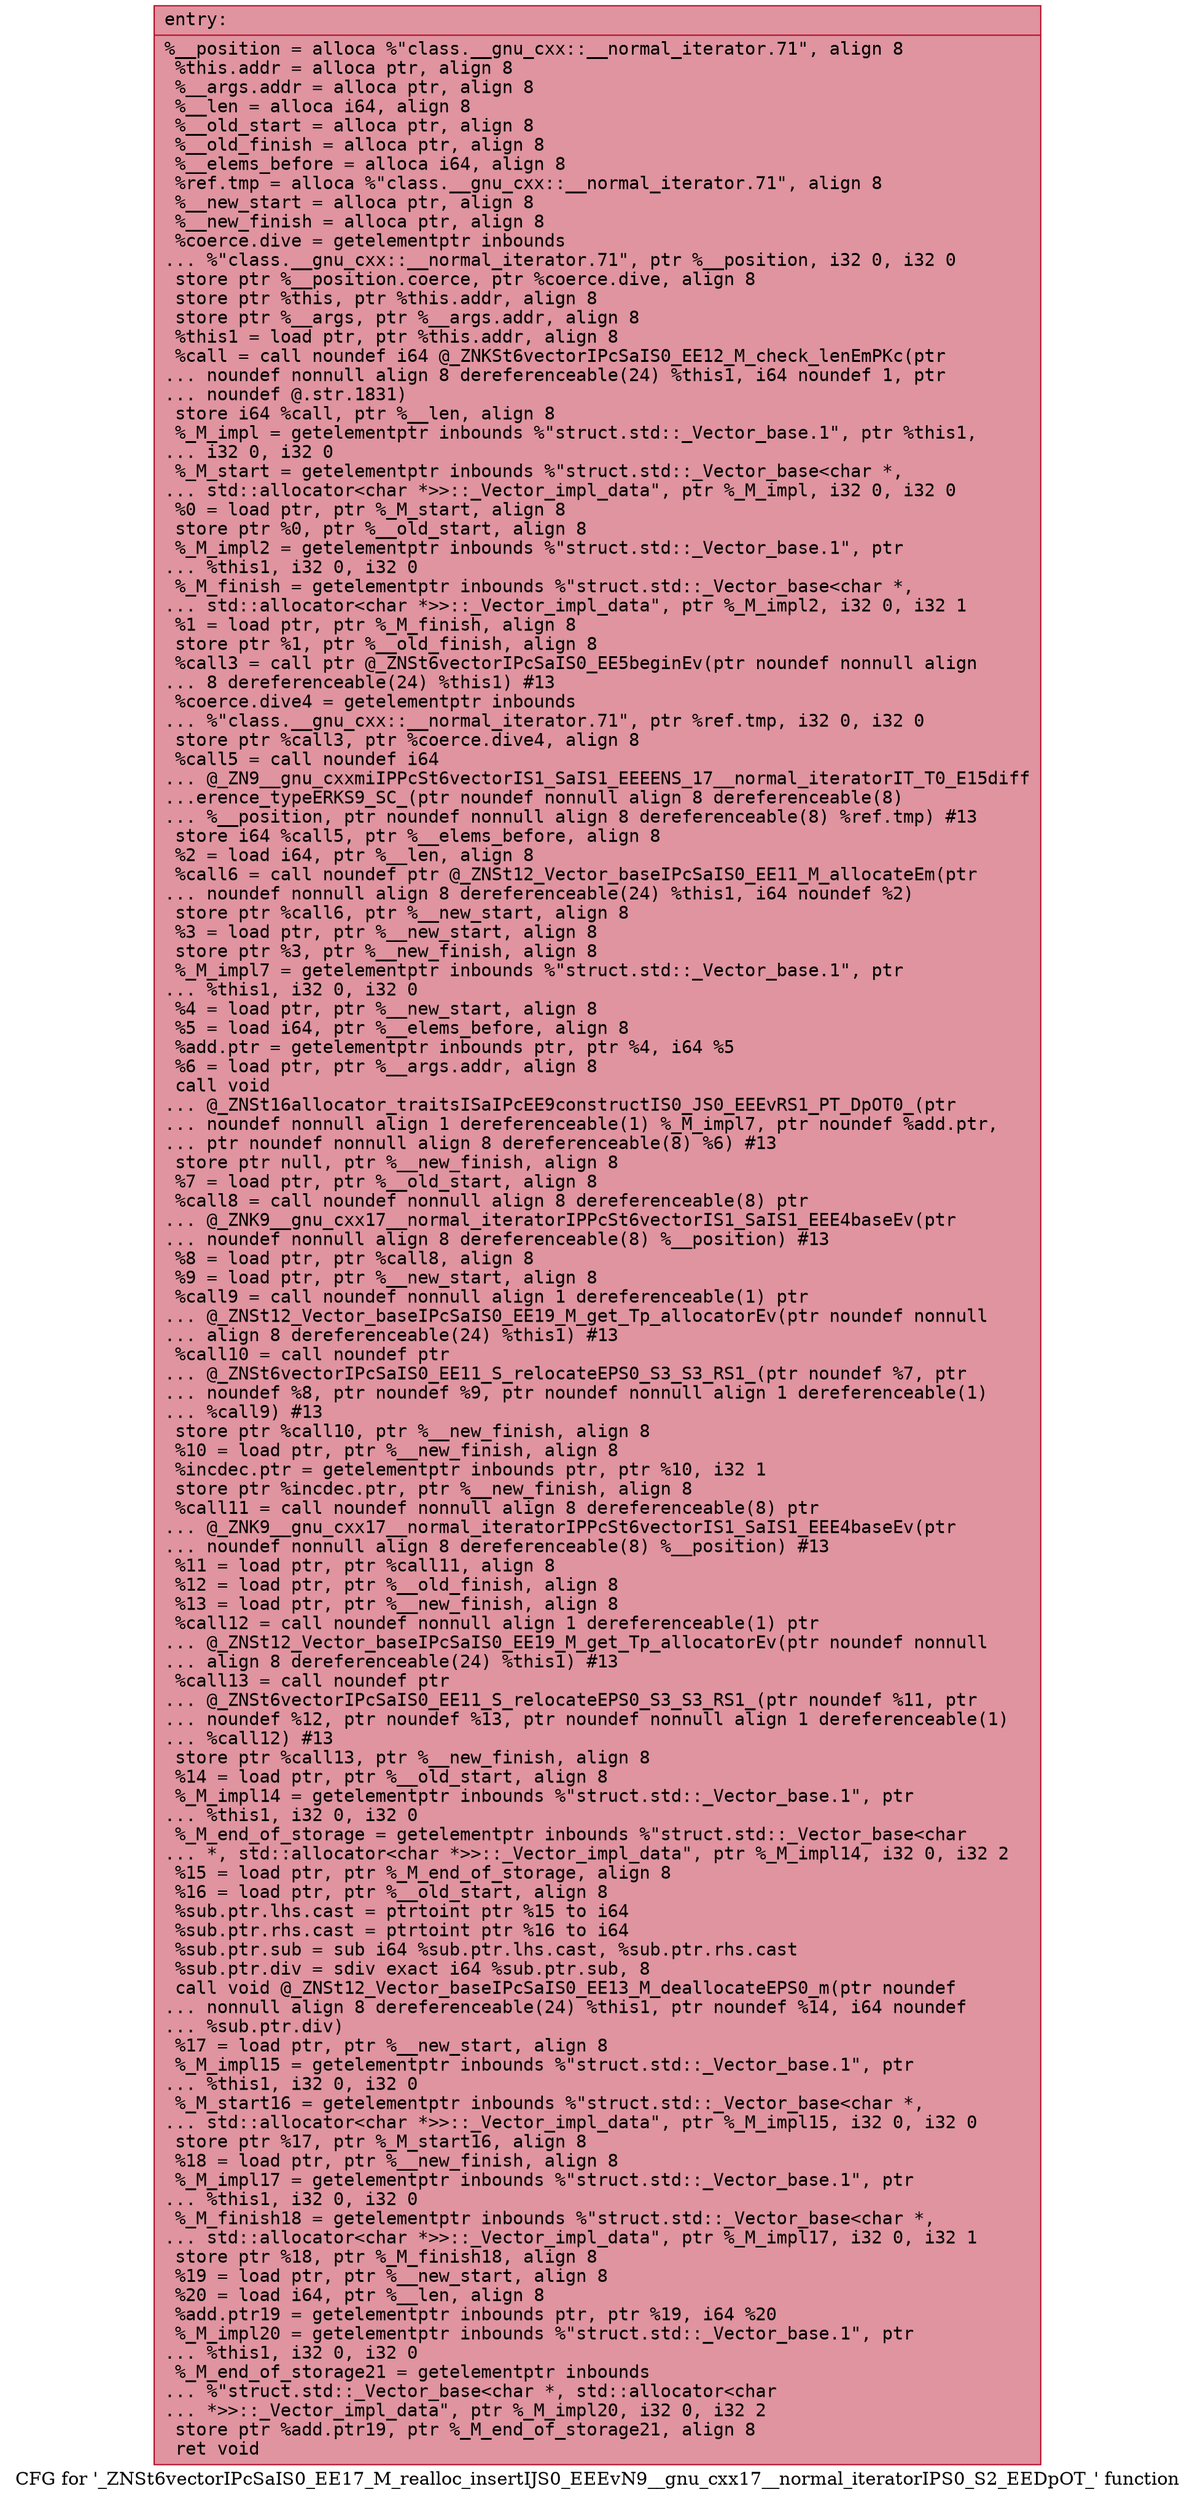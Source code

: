 digraph "CFG for '_ZNSt6vectorIPcSaIS0_EE17_M_realloc_insertIJS0_EEEvN9__gnu_cxx17__normal_iteratorIPS0_S2_EEDpOT_' function" {
	label="CFG for '_ZNSt6vectorIPcSaIS0_EE17_M_realloc_insertIJS0_EEEvN9__gnu_cxx17__normal_iteratorIPS0_S2_EEDpOT_' function";

	Node0x565291dfa240 [shape=record,color="#b70d28ff", style=filled, fillcolor="#b70d2870" fontname="Courier",label="{entry:\l|  %__position = alloca %\"class.__gnu_cxx::__normal_iterator.71\", align 8\l  %this.addr = alloca ptr, align 8\l  %__args.addr = alloca ptr, align 8\l  %__len = alloca i64, align 8\l  %__old_start = alloca ptr, align 8\l  %__old_finish = alloca ptr, align 8\l  %__elems_before = alloca i64, align 8\l  %ref.tmp = alloca %\"class.__gnu_cxx::__normal_iterator.71\", align 8\l  %__new_start = alloca ptr, align 8\l  %__new_finish = alloca ptr, align 8\l  %coerce.dive = getelementptr inbounds\l... %\"class.__gnu_cxx::__normal_iterator.71\", ptr %__position, i32 0, i32 0\l  store ptr %__position.coerce, ptr %coerce.dive, align 8\l  store ptr %this, ptr %this.addr, align 8\l  store ptr %__args, ptr %__args.addr, align 8\l  %this1 = load ptr, ptr %this.addr, align 8\l  %call = call noundef i64 @_ZNKSt6vectorIPcSaIS0_EE12_M_check_lenEmPKc(ptr\l... noundef nonnull align 8 dereferenceable(24) %this1, i64 noundef 1, ptr\l... noundef @.str.1831)\l  store i64 %call, ptr %__len, align 8\l  %_M_impl = getelementptr inbounds %\"struct.std::_Vector_base.1\", ptr %this1,\l... i32 0, i32 0\l  %_M_start = getelementptr inbounds %\"struct.std::_Vector_base\<char *,\l... std::allocator\<char *\>\>::_Vector_impl_data\", ptr %_M_impl, i32 0, i32 0\l  %0 = load ptr, ptr %_M_start, align 8\l  store ptr %0, ptr %__old_start, align 8\l  %_M_impl2 = getelementptr inbounds %\"struct.std::_Vector_base.1\", ptr\l... %this1, i32 0, i32 0\l  %_M_finish = getelementptr inbounds %\"struct.std::_Vector_base\<char *,\l... std::allocator\<char *\>\>::_Vector_impl_data\", ptr %_M_impl2, i32 0, i32 1\l  %1 = load ptr, ptr %_M_finish, align 8\l  store ptr %1, ptr %__old_finish, align 8\l  %call3 = call ptr @_ZNSt6vectorIPcSaIS0_EE5beginEv(ptr noundef nonnull align\l... 8 dereferenceable(24) %this1) #13\l  %coerce.dive4 = getelementptr inbounds\l... %\"class.__gnu_cxx::__normal_iterator.71\", ptr %ref.tmp, i32 0, i32 0\l  store ptr %call3, ptr %coerce.dive4, align 8\l  %call5 = call noundef i64\l... @_ZN9__gnu_cxxmiIPPcSt6vectorIS1_SaIS1_EEEENS_17__normal_iteratorIT_T0_E15diff\l...erence_typeERKS9_SC_(ptr noundef nonnull align 8 dereferenceable(8)\l... %__position, ptr noundef nonnull align 8 dereferenceable(8) %ref.tmp) #13\l  store i64 %call5, ptr %__elems_before, align 8\l  %2 = load i64, ptr %__len, align 8\l  %call6 = call noundef ptr @_ZNSt12_Vector_baseIPcSaIS0_EE11_M_allocateEm(ptr\l... noundef nonnull align 8 dereferenceable(24) %this1, i64 noundef %2)\l  store ptr %call6, ptr %__new_start, align 8\l  %3 = load ptr, ptr %__new_start, align 8\l  store ptr %3, ptr %__new_finish, align 8\l  %_M_impl7 = getelementptr inbounds %\"struct.std::_Vector_base.1\", ptr\l... %this1, i32 0, i32 0\l  %4 = load ptr, ptr %__new_start, align 8\l  %5 = load i64, ptr %__elems_before, align 8\l  %add.ptr = getelementptr inbounds ptr, ptr %4, i64 %5\l  %6 = load ptr, ptr %__args.addr, align 8\l  call void\l... @_ZNSt16allocator_traitsISaIPcEE9constructIS0_JS0_EEEvRS1_PT_DpOT0_(ptr\l... noundef nonnull align 1 dereferenceable(1) %_M_impl7, ptr noundef %add.ptr,\l... ptr noundef nonnull align 8 dereferenceable(8) %6) #13\l  store ptr null, ptr %__new_finish, align 8\l  %7 = load ptr, ptr %__old_start, align 8\l  %call8 = call noundef nonnull align 8 dereferenceable(8) ptr\l... @_ZNK9__gnu_cxx17__normal_iteratorIPPcSt6vectorIS1_SaIS1_EEE4baseEv(ptr\l... noundef nonnull align 8 dereferenceable(8) %__position) #13\l  %8 = load ptr, ptr %call8, align 8\l  %9 = load ptr, ptr %__new_start, align 8\l  %call9 = call noundef nonnull align 1 dereferenceable(1) ptr\l... @_ZNSt12_Vector_baseIPcSaIS0_EE19_M_get_Tp_allocatorEv(ptr noundef nonnull\l... align 8 dereferenceable(24) %this1) #13\l  %call10 = call noundef ptr\l... @_ZNSt6vectorIPcSaIS0_EE11_S_relocateEPS0_S3_S3_RS1_(ptr noundef %7, ptr\l... noundef %8, ptr noundef %9, ptr noundef nonnull align 1 dereferenceable(1)\l... %call9) #13\l  store ptr %call10, ptr %__new_finish, align 8\l  %10 = load ptr, ptr %__new_finish, align 8\l  %incdec.ptr = getelementptr inbounds ptr, ptr %10, i32 1\l  store ptr %incdec.ptr, ptr %__new_finish, align 8\l  %call11 = call noundef nonnull align 8 dereferenceable(8) ptr\l... @_ZNK9__gnu_cxx17__normal_iteratorIPPcSt6vectorIS1_SaIS1_EEE4baseEv(ptr\l... noundef nonnull align 8 dereferenceable(8) %__position) #13\l  %11 = load ptr, ptr %call11, align 8\l  %12 = load ptr, ptr %__old_finish, align 8\l  %13 = load ptr, ptr %__new_finish, align 8\l  %call12 = call noundef nonnull align 1 dereferenceable(1) ptr\l... @_ZNSt12_Vector_baseIPcSaIS0_EE19_M_get_Tp_allocatorEv(ptr noundef nonnull\l... align 8 dereferenceable(24) %this1) #13\l  %call13 = call noundef ptr\l... @_ZNSt6vectorIPcSaIS0_EE11_S_relocateEPS0_S3_S3_RS1_(ptr noundef %11, ptr\l... noundef %12, ptr noundef %13, ptr noundef nonnull align 1 dereferenceable(1)\l... %call12) #13\l  store ptr %call13, ptr %__new_finish, align 8\l  %14 = load ptr, ptr %__old_start, align 8\l  %_M_impl14 = getelementptr inbounds %\"struct.std::_Vector_base.1\", ptr\l... %this1, i32 0, i32 0\l  %_M_end_of_storage = getelementptr inbounds %\"struct.std::_Vector_base\<char\l... *, std::allocator\<char *\>\>::_Vector_impl_data\", ptr %_M_impl14, i32 0, i32 2\l  %15 = load ptr, ptr %_M_end_of_storage, align 8\l  %16 = load ptr, ptr %__old_start, align 8\l  %sub.ptr.lhs.cast = ptrtoint ptr %15 to i64\l  %sub.ptr.rhs.cast = ptrtoint ptr %16 to i64\l  %sub.ptr.sub = sub i64 %sub.ptr.lhs.cast, %sub.ptr.rhs.cast\l  %sub.ptr.div = sdiv exact i64 %sub.ptr.sub, 8\l  call void @_ZNSt12_Vector_baseIPcSaIS0_EE13_M_deallocateEPS0_m(ptr noundef\l... nonnull align 8 dereferenceable(24) %this1, ptr noundef %14, i64 noundef\l... %sub.ptr.div)\l  %17 = load ptr, ptr %__new_start, align 8\l  %_M_impl15 = getelementptr inbounds %\"struct.std::_Vector_base.1\", ptr\l... %this1, i32 0, i32 0\l  %_M_start16 = getelementptr inbounds %\"struct.std::_Vector_base\<char *,\l... std::allocator\<char *\>\>::_Vector_impl_data\", ptr %_M_impl15, i32 0, i32 0\l  store ptr %17, ptr %_M_start16, align 8\l  %18 = load ptr, ptr %__new_finish, align 8\l  %_M_impl17 = getelementptr inbounds %\"struct.std::_Vector_base.1\", ptr\l... %this1, i32 0, i32 0\l  %_M_finish18 = getelementptr inbounds %\"struct.std::_Vector_base\<char *,\l... std::allocator\<char *\>\>::_Vector_impl_data\", ptr %_M_impl17, i32 0, i32 1\l  store ptr %18, ptr %_M_finish18, align 8\l  %19 = load ptr, ptr %__new_start, align 8\l  %20 = load i64, ptr %__len, align 8\l  %add.ptr19 = getelementptr inbounds ptr, ptr %19, i64 %20\l  %_M_impl20 = getelementptr inbounds %\"struct.std::_Vector_base.1\", ptr\l... %this1, i32 0, i32 0\l  %_M_end_of_storage21 = getelementptr inbounds\l... %\"struct.std::_Vector_base\<char *, std::allocator\<char\l... *\>\>::_Vector_impl_data\", ptr %_M_impl20, i32 0, i32 2\l  store ptr %add.ptr19, ptr %_M_end_of_storage21, align 8\l  ret void\l}"];
}

